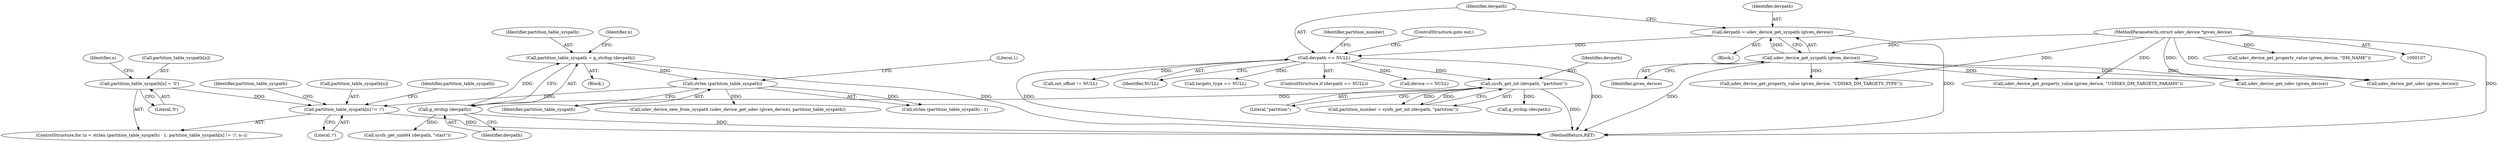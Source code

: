 digraph "0_udisks_0fcc7cb3b66f23fac53ae08647aa0007a2bd56c4_0@array" {
"1000168" [label="(Call,partition_table_syspath[n] != '/')"];
"1000165" [label="(Call,strlen (partition_table_syspath))"];
"1000157" [label="(Call,partition_table_syspath = g_strdup (devpath))"];
"1000159" [label="(Call,g_strdup (devpath))"];
"1000147" [label="(Call,sysfs_get_int (devpath, \"partition\"))"];
"1000141" [label="(Call,devpath == NULL)"];
"1000136" [label="(Call,devpath = udev_device_get_syspath (given_device))"];
"1000138" [label="(Call,udev_device_get_syspath (given_device))"];
"1000108" [label="(MethodParameterIn,struct udev_device *given_device)"];
"1000175" [label="(Call,partition_table_syspath[n] = '\0')"];
"1000137" [label="(Identifier,devpath)"];
"1000283" [label="(Call,udev_device_get_udev (given_device))"];
"1000149" [label="(Literal,\"partition\")"];
"1000141" [label="(Call,devpath == NULL)"];
"1000176" [label="(Call,partition_table_syspath[n])"];
"1000160" [label="(Identifier,devpath)"];
"1000147" [label="(Call,sysfs_get_int (devpath, \"partition\"))"];
"1000167" [label="(Literal,1)"];
"1000146" [label="(Identifier,partition_number)"];
"1000219" [label="(Call,sysfs_get_uint64 (devpath, \"start\"))"];
"1000165" [label="(Call,strlen (partition_table_syspath))"];
"1000164" [label="(Call,strlen (partition_table_syspath) - 1)"];
"1000446" [label="(MethodReturn,RET)"];
"1000175" [label="(Call,partition_table_syspath[n] = '\0')"];
"1000177" [label="(Identifier,partition_table_syspath)"];
"1000192" [label="(Call,device == NULL)"];
"1000157" [label="(Call,partition_table_syspath = g_strdup (devpath))"];
"1000410" [label="(Call,out_offset != NULL)"];
"1000139" [label="(Identifier,given_device)"];
"1000182" [label="(Identifier,partition_table_syspath)"];
"1000114" [label="(Block,)"];
"1000159" [label="(Call,g_strdup (devpath))"];
"1000242" [label="(Call,udev_device_get_property_value (given_device, \"UDISKS_DM_TARGETS_TYPE\"))"];
"1000163" [label="(Identifier,n)"];
"1000161" [label="(ControlStructure,for (n = strlen (partition_table_syspath) - 1; partition_table_syspath[n] != '/'; n--))"];
"1000255" [label="(Call,udev_device_get_property_value (given_device, \"UDISKS_DM_TARGETS_PARAMS\"))"];
"1000143" [label="(Identifier,NULL)"];
"1000174" [label="(Identifier,n)"];
"1000136" [label="(Call,devpath = udev_device_get_syspath (given_device))"];
"1000166" [label="(Identifier,partition_table_syspath)"];
"1000188" [label="(Call,udev_device_get_udev (given_device))"];
"1000187" [label="(Call,udev_device_new_from_syspath (udev_device_get_udev (given_device), partition_table_syspath))"];
"1000148" [label="(Identifier,devpath)"];
"1000158" [label="(Identifier,partition_table_syspath)"];
"1000138" [label="(Call,udev_device_get_syspath (given_device))"];
"1000179" [label="(Literal,'\0')"];
"1000237" [label="(Call,targets_type == NULL)"];
"1000169" [label="(Call,partition_table_syspath[n])"];
"1000154" [label="(Block,)"];
"1000172" [label="(Literal,'/')"];
"1000145" [label="(Call,partition_number = sysfs_get_int (devpath, \"partition\"))"];
"1000140" [label="(ControlStructure,if (devpath == NULL))"];
"1000142" [label="(Identifier,devpath)"];
"1000108" [label="(MethodParameterIn,struct udev_device *given_device)"];
"1000168" [label="(Call,partition_table_syspath[n] != '/')"];
"1000309" [label="(Call,udev_device_get_property_value (given_device, \"DM_NAME\"))"];
"1000144" [label="(ControlStructure,goto out;)"];
"1000399" [label="(Call,g_strdup (devpath))"];
"1000168" -> "1000161"  [label="AST: "];
"1000168" -> "1000172"  [label="CFG: "];
"1000169" -> "1000168"  [label="AST: "];
"1000172" -> "1000168"  [label="AST: "];
"1000177" -> "1000168"  [label="CFG: "];
"1000182" -> "1000168"  [label="CFG: "];
"1000168" -> "1000446"  [label="DDG: "];
"1000165" -> "1000168"  [label="DDG: "];
"1000175" -> "1000168"  [label="DDG: "];
"1000165" -> "1000164"  [label="AST: "];
"1000165" -> "1000166"  [label="CFG: "];
"1000166" -> "1000165"  [label="AST: "];
"1000167" -> "1000165"  [label="CFG: "];
"1000165" -> "1000164"  [label="DDG: "];
"1000157" -> "1000165"  [label="DDG: "];
"1000165" -> "1000187"  [label="DDG: "];
"1000157" -> "1000154"  [label="AST: "];
"1000157" -> "1000159"  [label="CFG: "];
"1000158" -> "1000157"  [label="AST: "];
"1000159" -> "1000157"  [label="AST: "];
"1000163" -> "1000157"  [label="CFG: "];
"1000157" -> "1000446"  [label="DDG: "];
"1000159" -> "1000157"  [label="DDG: "];
"1000159" -> "1000160"  [label="CFG: "];
"1000160" -> "1000159"  [label="AST: "];
"1000159" -> "1000446"  [label="DDG: "];
"1000147" -> "1000159"  [label="DDG: "];
"1000159" -> "1000219"  [label="DDG: "];
"1000147" -> "1000145"  [label="AST: "];
"1000147" -> "1000149"  [label="CFG: "];
"1000148" -> "1000147"  [label="AST: "];
"1000149" -> "1000147"  [label="AST: "];
"1000145" -> "1000147"  [label="CFG: "];
"1000147" -> "1000446"  [label="DDG: "];
"1000147" -> "1000145"  [label="DDG: "];
"1000147" -> "1000145"  [label="DDG: "];
"1000141" -> "1000147"  [label="DDG: "];
"1000147" -> "1000399"  [label="DDG: "];
"1000141" -> "1000140"  [label="AST: "];
"1000141" -> "1000143"  [label="CFG: "];
"1000142" -> "1000141"  [label="AST: "];
"1000143" -> "1000141"  [label="AST: "];
"1000144" -> "1000141"  [label="CFG: "];
"1000146" -> "1000141"  [label="CFG: "];
"1000141" -> "1000446"  [label="DDG: "];
"1000141" -> "1000446"  [label="DDG: "];
"1000136" -> "1000141"  [label="DDG: "];
"1000141" -> "1000192"  [label="DDG: "];
"1000141" -> "1000237"  [label="DDG: "];
"1000141" -> "1000410"  [label="DDG: "];
"1000136" -> "1000114"  [label="AST: "];
"1000136" -> "1000138"  [label="CFG: "];
"1000137" -> "1000136"  [label="AST: "];
"1000138" -> "1000136"  [label="AST: "];
"1000142" -> "1000136"  [label="CFG: "];
"1000136" -> "1000446"  [label="DDG: "];
"1000138" -> "1000136"  [label="DDG: "];
"1000138" -> "1000139"  [label="CFG: "];
"1000139" -> "1000138"  [label="AST: "];
"1000138" -> "1000446"  [label="DDG: "];
"1000108" -> "1000138"  [label="DDG: "];
"1000138" -> "1000188"  [label="DDG: "];
"1000138" -> "1000242"  [label="DDG: "];
"1000138" -> "1000255"  [label="DDG: "];
"1000138" -> "1000283"  [label="DDG: "];
"1000108" -> "1000107"  [label="AST: "];
"1000108" -> "1000446"  [label="DDG: "];
"1000108" -> "1000188"  [label="DDG: "];
"1000108" -> "1000242"  [label="DDG: "];
"1000108" -> "1000255"  [label="DDG: "];
"1000108" -> "1000283"  [label="DDG: "];
"1000108" -> "1000309"  [label="DDG: "];
"1000175" -> "1000161"  [label="AST: "];
"1000175" -> "1000179"  [label="CFG: "];
"1000176" -> "1000175"  [label="AST: "];
"1000179" -> "1000175"  [label="AST: "];
"1000174" -> "1000175"  [label="CFG: "];
}
